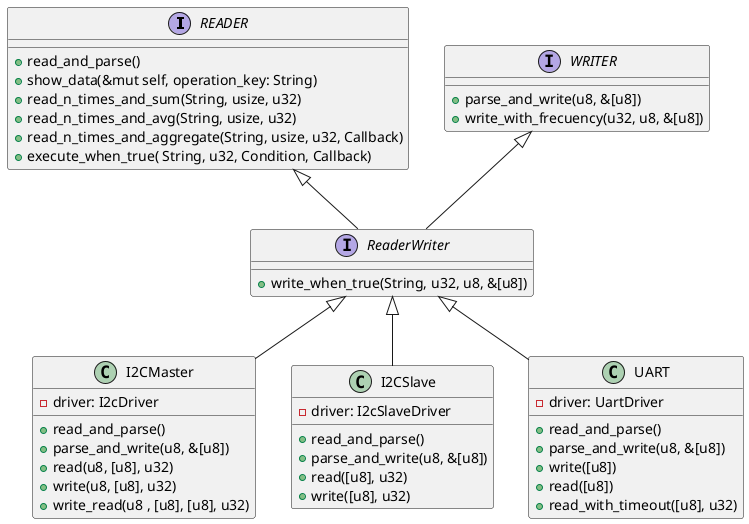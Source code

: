 @startuml Microcontroller serial

Interface READER {
    + read_and_parse()
    + show_data(&mut self, operation_key: String)
    + read_n_times_and_sum(String, usize, u32)
    + read_n_times_and_avg(String, usize, u32)
    + read_n_times_and_aggregate(String, usize, u32, Callback)
    + execute_when_true( String, u32, Condition, Callback)
}

Interface WRITER {
    + parse_and_write(u8, &[u8])
    + write_with_frecuency(u32, u8, &[u8])
}

Interface ReaderWriter{
    + write_when_true(String, u32, u8, &[u8])
}

class I2CMaster{
    - driver: I2cDriver
    + read_and_parse()
    + parse_and_write(u8, &[u8])
    + read(u8, [u8], u32) 
    + write(u8, [u8], u32) 
    + write_read(u8 , [u8], [u8], u32) 
}

class I2CSlave{
    - driver: I2cSlaveDriver
    + read_and_parse()
    + parse_and_write(u8, &[u8])
    + read([u8], u32)
    + write([u8], u32)
}

class UART{
    - driver: UartDriver
    + read_and_parse()
    + parse_and_write(u8, &[u8])
    + write([u8])
    + read([u8])
    + read_with_timeout([u8], u32)
}

ReaderWriter <|-- I2CMaster
ReaderWriter <|-- I2CSlave
ReaderWriter <|-- UART
READER <|-- ReaderWriter
WRITER <|-- ReaderWriter

@enduml

